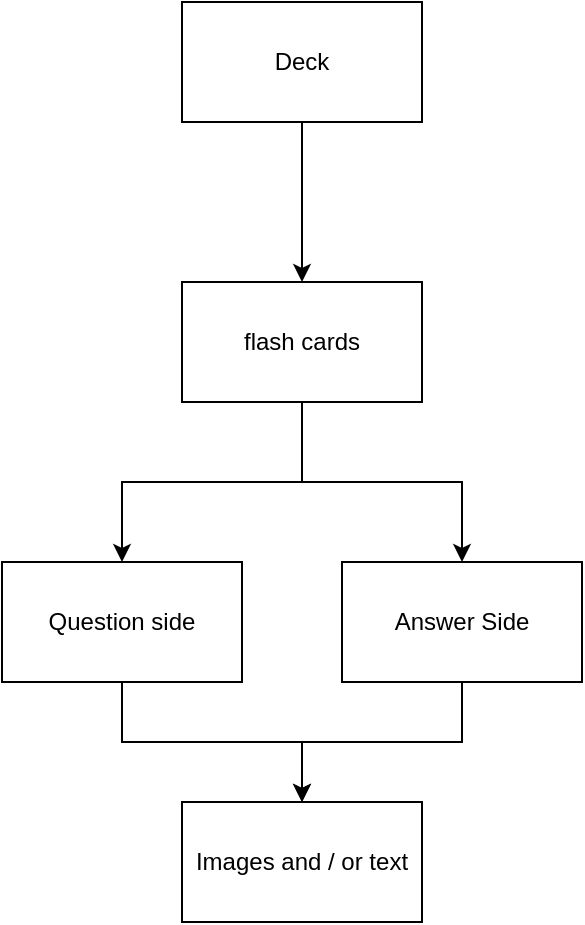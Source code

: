 <mxfile version="17.4.5" type="github">
  <diagram id="Hy0zxsCDOyBS_QhgSsgc" name="Page-1">
    <mxGraphModel dx="1422" dy="755" grid="1" gridSize="10" guides="1" tooltips="1" connect="1" arrows="1" fold="1" page="1" pageScale="1" pageWidth="827" pageHeight="1169" math="0" shadow="0">
      <root>
        <mxCell id="0" />
        <mxCell id="1" parent="0" />
        <mxCell id="1IXuXAn8EZQsGCZL8_qB-5" value="" style="edgeStyle=orthogonalEdgeStyle;rounded=0;orthogonalLoop=1;jettySize=auto;html=1;" edge="1" parent="1" source="1IXuXAn8EZQsGCZL8_qB-1" target="1IXuXAn8EZQsGCZL8_qB-4">
          <mxGeometry relative="1" as="geometry" />
        </mxCell>
        <mxCell id="1IXuXAn8EZQsGCZL8_qB-7" value="" style="edgeStyle=orthogonalEdgeStyle;rounded=0;orthogonalLoop=1;jettySize=auto;html=1;" edge="1" parent="1" source="1IXuXAn8EZQsGCZL8_qB-1" target="1IXuXAn8EZQsGCZL8_qB-6">
          <mxGeometry relative="1" as="geometry" />
        </mxCell>
        <mxCell id="1IXuXAn8EZQsGCZL8_qB-1" value="flash cards" style="rounded=0;whiteSpace=wrap;html=1;" vertex="1" parent="1">
          <mxGeometry x="370" y="280" width="120" height="60" as="geometry" />
        </mxCell>
        <mxCell id="1IXuXAn8EZQsGCZL8_qB-10" value="" style="edgeStyle=orthogonalEdgeStyle;rounded=0;orthogonalLoop=1;jettySize=auto;html=1;" edge="1" parent="1" source="1IXuXAn8EZQsGCZL8_qB-4" target="1IXuXAn8EZQsGCZL8_qB-9">
          <mxGeometry relative="1" as="geometry" />
        </mxCell>
        <mxCell id="1IXuXAn8EZQsGCZL8_qB-4" value="Question side" style="whiteSpace=wrap;html=1;rounded=0;" vertex="1" parent="1">
          <mxGeometry x="280" y="420" width="120" height="60" as="geometry" />
        </mxCell>
        <mxCell id="1IXuXAn8EZQsGCZL8_qB-11" style="edgeStyle=orthogonalEdgeStyle;rounded=0;orthogonalLoop=1;jettySize=auto;html=1;entryX=0.5;entryY=0;entryDx=0;entryDy=0;" edge="1" parent="1" source="1IXuXAn8EZQsGCZL8_qB-6" target="1IXuXAn8EZQsGCZL8_qB-9">
          <mxGeometry relative="1" as="geometry" />
        </mxCell>
        <mxCell id="1IXuXAn8EZQsGCZL8_qB-6" value="Answer Side" style="whiteSpace=wrap;html=1;rounded=0;" vertex="1" parent="1">
          <mxGeometry x="450" y="420" width="120" height="60" as="geometry" />
        </mxCell>
        <mxCell id="1IXuXAn8EZQsGCZL8_qB-9" value="Images and / or text" style="whiteSpace=wrap;html=1;rounded=0;" vertex="1" parent="1">
          <mxGeometry x="370" y="540" width="120" height="60" as="geometry" />
        </mxCell>
        <mxCell id="1IXuXAn8EZQsGCZL8_qB-13" style="edgeStyle=orthogonalEdgeStyle;rounded=0;orthogonalLoop=1;jettySize=auto;html=1;entryX=0.5;entryY=0;entryDx=0;entryDy=0;" edge="1" parent="1" source="1IXuXAn8EZQsGCZL8_qB-12" target="1IXuXAn8EZQsGCZL8_qB-1">
          <mxGeometry relative="1" as="geometry" />
        </mxCell>
        <mxCell id="1IXuXAn8EZQsGCZL8_qB-12" value="Deck" style="rounded=0;whiteSpace=wrap;html=1;" vertex="1" parent="1">
          <mxGeometry x="370" y="140" width="120" height="60" as="geometry" />
        </mxCell>
      </root>
    </mxGraphModel>
  </diagram>
</mxfile>
